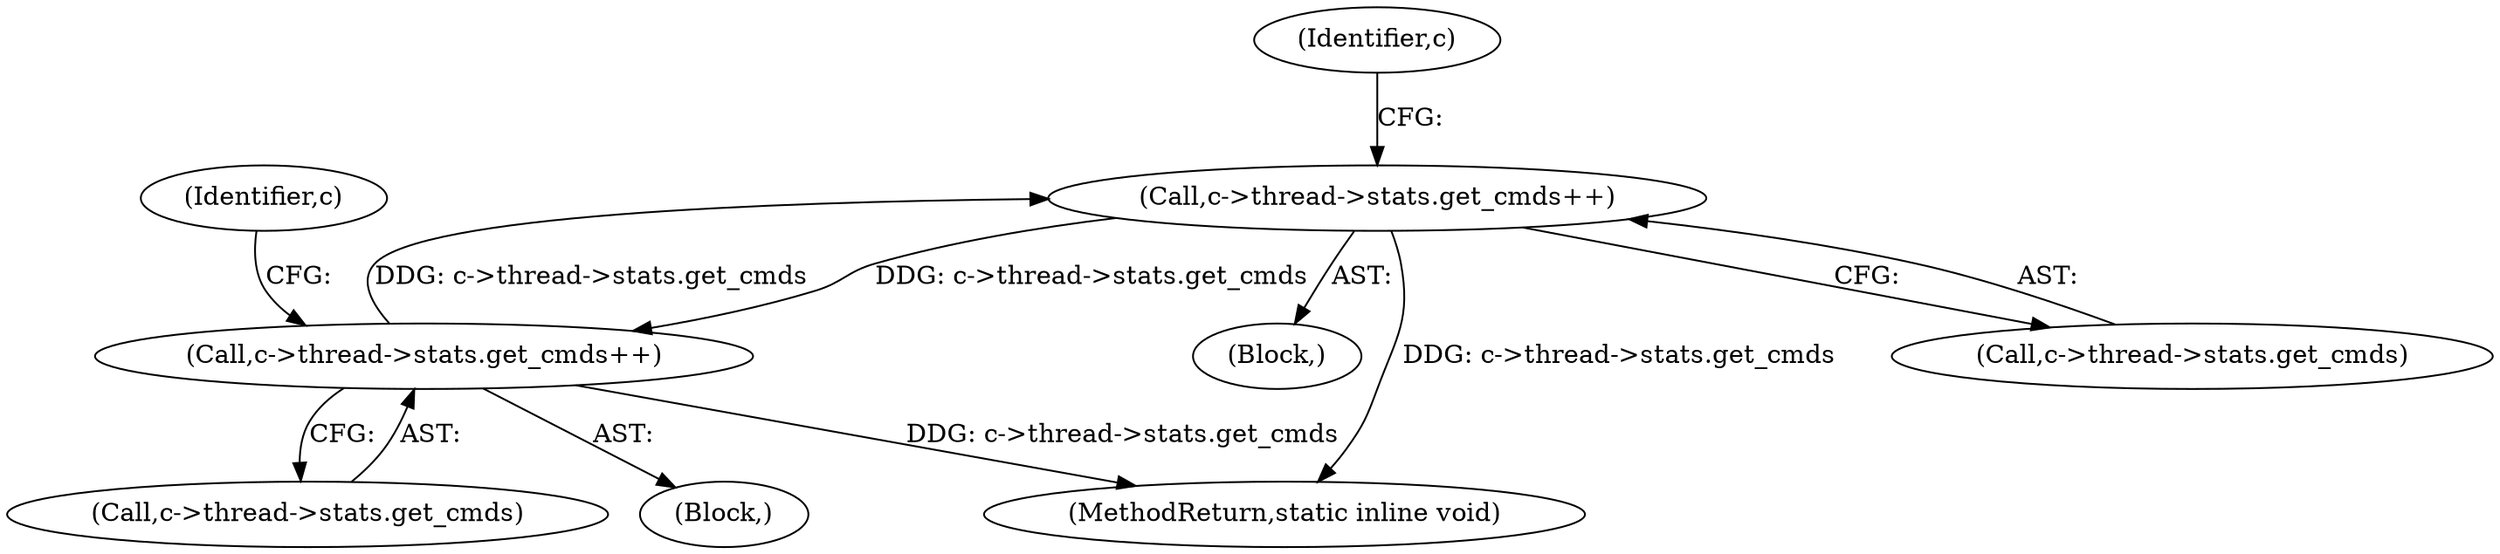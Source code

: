 digraph "0_memcached_a8c4a82787b8b6c256d61bd5c42fb7f92d1bae00@API" {
"1000624" [label="(Call,c->thread->stats.get_cmds++)"];
"1000578" [label="(Call,c->thread->stats.get_cmds++)"];
"1000624" [label="(Call,c->thread->stats.get_cmds++)"];
"1000637" [label="(Identifier,c)"];
"1000578" [label="(Call,c->thread->stats.get_cmds++)"];
"1000624" [label="(Call,c->thread->stats.get_cmds++)"];
"1000606" [label="(Block,)"];
"1000756" [label="(MethodReturn,static inline void)"];
"1000625" [label="(Call,c->thread->stats.get_cmds)"];
"1000579" [label="(Call,c->thread->stats.get_cmds)"];
"1000591" [label="(Identifier,c)"];
"1000191" [label="(Block,)"];
"1000624" -> "1000606"  [label="AST: "];
"1000624" -> "1000625"  [label="CFG: "];
"1000625" -> "1000624"  [label="AST: "];
"1000637" -> "1000624"  [label="CFG: "];
"1000624" -> "1000756"  [label="DDG: c->thread->stats.get_cmds"];
"1000624" -> "1000578"  [label="DDG: c->thread->stats.get_cmds"];
"1000578" -> "1000624"  [label="DDG: c->thread->stats.get_cmds"];
"1000578" -> "1000191"  [label="AST: "];
"1000578" -> "1000579"  [label="CFG: "];
"1000579" -> "1000578"  [label="AST: "];
"1000591" -> "1000578"  [label="CFG: "];
"1000578" -> "1000756"  [label="DDG: c->thread->stats.get_cmds"];
}
